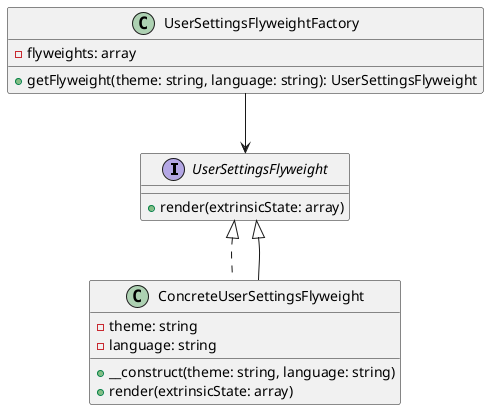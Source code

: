 @startuml
interface UserSettingsFlyweight {
    +render(extrinsicState: array)
}

class ConcreteUserSettingsFlyweight implements UserSettingsFlyweight {
    -theme: string
    -language: string
    +__construct(theme: string, language: string)
    +render(extrinsicState: array)
}

class UserSettingsFlyweightFactory {
    -flyweights: array
    +getFlyweight(theme: string, language: string): UserSettingsFlyweight
}

UserSettingsFlyweight <|-- ConcreteUserSettingsFlyweight
UserSettingsFlyweightFactory --> UserSettingsFlyweight
@enduml